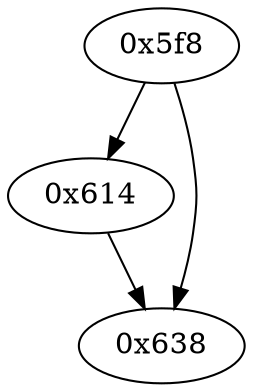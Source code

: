 strict digraph "" {
	"0x614"	 [opcode="[u'sub', u'sub', u'add', u'umull', u'and', u'lsr', u'rrx', u'add', u'sub']"];
	"0x638"	 [opcode="[u'ldr', u'add', u'bl', u'mov', u'pop']"];
	"0x614" -> "0x638";
	"0x5f8"	 [opcode="[u'push', u'mov', u'ldr', u'cmp', u'ldrb', u'lsr', u'b']"];
	"0x5f8" -> "0x614";
	"0x5f8" -> "0x638";
}
